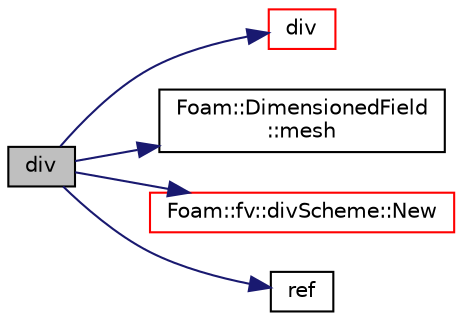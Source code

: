 digraph "div"
{
  bgcolor="transparent";
  edge [fontname="Helvetica",fontsize="10",labelfontname="Helvetica",labelfontsize="10"];
  node [fontname="Helvetica",fontsize="10",shape=record];
  rankdir="LR";
  Node1 [label="div",height=0.2,width=0.4,color="black", fillcolor="grey75", style="filled", fontcolor="black"];
  Node1 -> Node2 [color="midnightblue",fontsize="10",style="solid",fontname="Helvetica"];
  Node2 [label="div",height=0.2,width=0.4,color="red",URL="$a10972.html#a585533948ad80abfe589d920c641f251"];
  Node1 -> Node3 [color="midnightblue",fontsize="10",style="solid",fontname="Helvetica"];
  Node3 [label="Foam::DimensionedField\l::mesh",height=0.2,width=0.4,color="black",URL="$a00541.html#abdefa6904b53f35c49185ee1cb3d1800",tooltip="Return mesh. "];
  Node1 -> Node4 [color="midnightblue",fontsize="10",style="solid",fontname="Helvetica"];
  Node4 [label="Foam::fv::divScheme::New",height=0.2,width=0.4,color="red",URL="$a00578.html#ad9e49ab1c22879be2f0d38c93b75b299",tooltip="Return a pointer to a new divScheme created on freestore. "];
  Node1 -> Node5 [color="midnightblue",fontsize="10",style="solid",fontname="Helvetica"];
  Node5 [label="ref",height=0.2,width=0.4,color="black",URL="$a03262.html#a2f770d65eab4a3a56807178d2277f713"];
}
